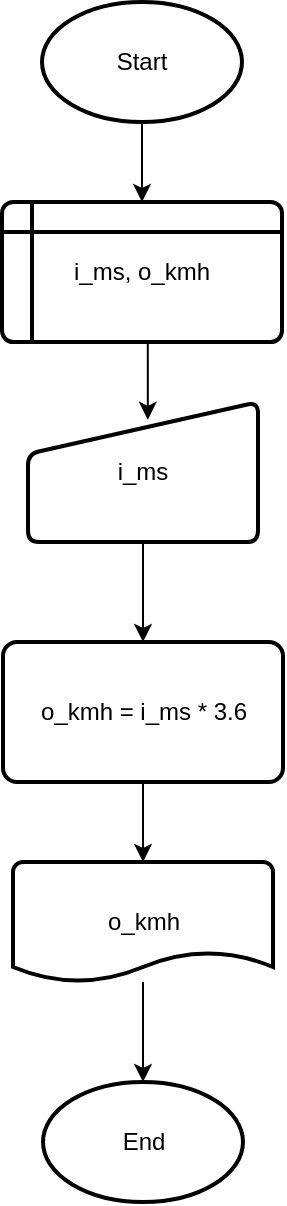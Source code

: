 <mxfile version="13.7.1" type="github" pages="2">
  <diagram id="Gn3W8NAmpp5CMkqMtvBZ" name="Flux">
    <mxGraphModel dx="1185" dy="662" grid="1" gridSize="10" guides="1" tooltips="1" connect="1" arrows="1" fold="1" page="1" pageScale="1" pageWidth="850" pageHeight="1100" math="0" shadow="0">
      <root>
        <mxCell id="0" />
        <mxCell id="1" parent="0" />
        <mxCell id="mDeWALazk-HjdPuWJcNi-10" style="edgeStyle=orthogonalEdgeStyle;rounded=0;orthogonalLoop=1;jettySize=auto;html=1;exitX=0.5;exitY=1;exitDx=0;exitDy=0;exitPerimeter=0;entryX=0.5;entryY=0;entryDx=0;entryDy=0;" edge="1" parent="1" source="mDeWALazk-HjdPuWJcNi-2" target="mDeWALazk-HjdPuWJcNi-3">
          <mxGeometry relative="1" as="geometry" />
        </mxCell>
        <mxCell id="mDeWALazk-HjdPuWJcNi-2" value="Start" style="strokeWidth=2;html=1;shape=mxgraph.flowchart.start_1;whiteSpace=wrap;" vertex="1" parent="1">
          <mxGeometry x="375" y="30" width="100" height="60" as="geometry" />
        </mxCell>
        <mxCell id="mDeWALazk-HjdPuWJcNi-13" style="edgeStyle=orthogonalEdgeStyle;rounded=0;orthogonalLoop=1;jettySize=auto;html=1;exitX=0.5;exitY=1;exitDx=0;exitDy=0;entryX=0.521;entryY=0.127;entryDx=0;entryDy=0;entryPerimeter=0;" edge="1" parent="1" source="mDeWALazk-HjdPuWJcNi-3" target="mDeWALazk-HjdPuWJcNi-4">
          <mxGeometry relative="1" as="geometry" />
        </mxCell>
        <mxCell id="mDeWALazk-HjdPuWJcNi-3" value="i_ms, o_kmh" style="shape=internalStorage;whiteSpace=wrap;html=1;dx=15;dy=15;rounded=1;arcSize=8;strokeWidth=2;align=center;" vertex="1" parent="1">
          <mxGeometry x="355" y="130" width="140" height="70" as="geometry" />
        </mxCell>
        <mxCell id="mDeWALazk-HjdPuWJcNi-14" style="edgeStyle=orthogonalEdgeStyle;rounded=0;orthogonalLoop=1;jettySize=auto;html=1;exitX=0.5;exitY=1;exitDx=0;exitDy=0;entryX=0.5;entryY=0;entryDx=0;entryDy=0;" edge="1" parent="1" source="mDeWALazk-HjdPuWJcNi-4" target="mDeWALazk-HjdPuWJcNi-5">
          <mxGeometry relative="1" as="geometry" />
        </mxCell>
        <mxCell id="mDeWALazk-HjdPuWJcNi-4" value="i_ms" style="html=1;strokeWidth=2;shape=manualInput;whiteSpace=wrap;rounded=1;size=26;arcSize=11;align=center;" vertex="1" parent="1">
          <mxGeometry x="368" y="230" width="115" height="70" as="geometry" />
        </mxCell>
        <mxCell id="mDeWALazk-HjdPuWJcNi-15" style="edgeStyle=orthogonalEdgeStyle;rounded=0;orthogonalLoop=1;jettySize=auto;html=1;exitX=0.5;exitY=1;exitDx=0;exitDy=0;entryX=0.5;entryY=0;entryDx=0;entryDy=0;entryPerimeter=0;" edge="1" parent="1" source="mDeWALazk-HjdPuWJcNi-5" target="mDeWALazk-HjdPuWJcNi-6">
          <mxGeometry relative="1" as="geometry" />
        </mxCell>
        <mxCell id="mDeWALazk-HjdPuWJcNi-5" value="o_kmh = i_ms * 3.6" style="rounded=1;whiteSpace=wrap;html=1;absoluteArcSize=1;arcSize=14;strokeWidth=2;align=center;" vertex="1" parent="1">
          <mxGeometry x="355.5" y="350" width="140" height="70" as="geometry" />
        </mxCell>
        <mxCell id="mDeWALazk-HjdPuWJcNi-16" style="edgeStyle=orthogonalEdgeStyle;rounded=0;orthogonalLoop=1;jettySize=auto;html=1;entryX=0.5;entryY=0;entryDx=0;entryDy=0;entryPerimeter=0;" edge="1" parent="1" source="mDeWALazk-HjdPuWJcNi-6" target="mDeWALazk-HjdPuWJcNi-7">
          <mxGeometry relative="1" as="geometry" />
        </mxCell>
        <mxCell id="mDeWALazk-HjdPuWJcNi-6" value="o_kmh" style="strokeWidth=2;html=1;shape=mxgraph.flowchart.document2;whiteSpace=wrap;size=0.25;align=center;" vertex="1" parent="1">
          <mxGeometry x="360.5" y="460" width="130" height="60" as="geometry" />
        </mxCell>
        <mxCell id="mDeWALazk-HjdPuWJcNi-7" value="End" style="strokeWidth=2;html=1;shape=mxgraph.flowchart.start_1;whiteSpace=wrap;align=center;" vertex="1" parent="1">
          <mxGeometry x="375.5" y="570" width="100" height="60" as="geometry" />
        </mxCell>
      </root>
    </mxGraphModel>
  </diagram>
  <diagram id="vcQqc78W-bbyvsC5Jr0C" name="Table Test">
    <mxGraphModel dx="1422" dy="794" grid="1" gridSize="10" guides="1" tooltips="1" connect="1" arrows="1" fold="1" page="1" pageScale="1" pageWidth="850" pageHeight="1100" math="0" shadow="0">
      <root>
        <mxCell id="P1q2YH49xZLaBKJA2wRL-0" />
        <mxCell id="P1q2YH49xZLaBKJA2wRL-1" parent="P1q2YH49xZLaBKJA2wRL-0" />
        <mxCell id="5mCAxWr-95BhsiWNWuK7-0" value="" style="shape=table;html=1;whiteSpace=wrap;startSize=0;container=1;collapsible=0;childLayout=tableLayout;" vertex="1" parent="P1q2YH49xZLaBKJA2wRL-1">
          <mxGeometry x="60" y="210" width="730" height="200" as="geometry" />
        </mxCell>
        <mxCell id="5mCAxWr-95BhsiWNWuK7-1" value="" style="shape=partialRectangle;html=1;whiteSpace=wrap;collapsible=0;dropTarget=0;pointerEvents=0;fillColor=none;top=0;left=0;bottom=0;right=0;points=[[0,0.5],[1,0.5]];portConstraint=eastwest;" vertex="1" parent="5mCAxWr-95BhsiWNWuK7-0">
          <mxGeometry width="730" height="50" as="geometry" />
        </mxCell>
        <mxCell id="5mCAxWr-95BhsiWNWuK7-2" value="Process" style="shape=partialRectangle;html=1;whiteSpace=wrap;connectable=0;overflow=hidden;fillColor=none;top=0;left=0;bottom=0;right=0;" vertex="1" parent="5mCAxWr-95BhsiWNWuK7-1">
          <mxGeometry width="183" height="50" as="geometry" />
        </mxCell>
        <mxCell id="5mCAxWr-95BhsiWNWuK7-3" value="i_ms" style="shape=partialRectangle;html=1;whiteSpace=wrap;connectable=0;overflow=hidden;fillColor=none;top=0;left=0;bottom=0;right=0;" vertex="1" parent="5mCAxWr-95BhsiWNWuK7-1">
          <mxGeometry x="183" width="182" height="50" as="geometry" />
        </mxCell>
        <mxCell id="5mCAxWr-95BhsiWNWuK7-4" value="o_kmh" style="shape=partialRectangle;html=1;whiteSpace=wrap;connectable=0;overflow=hidden;fillColor=none;top=0;left=0;bottom=0;right=0;" vertex="1" parent="5mCAxWr-95BhsiWNWuK7-1">
          <mxGeometry x="365" width="183" height="50" as="geometry" />
        </mxCell>
        <mxCell id="5mCAxWr-95BhsiWNWuK7-5" value="End" style="shape=partialRectangle;html=1;whiteSpace=wrap;connectable=0;overflow=hidden;fillColor=none;top=0;left=0;bottom=0;right=0;" vertex="1" parent="5mCAxWr-95BhsiWNWuK7-1">
          <mxGeometry x="548" width="182" height="50" as="geometry" />
        </mxCell>
        <mxCell id="5mCAxWr-95BhsiWNWuK7-6" value="" style="shape=partialRectangle;html=1;whiteSpace=wrap;collapsible=0;dropTarget=0;pointerEvents=0;fillColor=none;top=0;left=0;bottom=0;right=0;points=[[0,0.5],[1,0.5]];portConstraint=eastwest;" vertex="1" parent="5mCAxWr-95BhsiWNWuK7-0">
          <mxGeometry y="50" width="730" height="50" as="geometry" />
        </mxCell>
        <mxCell id="5mCAxWr-95BhsiWNWuK7-7" value="1" style="shape=partialRectangle;html=1;whiteSpace=wrap;connectable=0;overflow=hidden;fillColor=none;top=0;left=0;bottom=0;right=0;" vertex="1" parent="5mCAxWr-95BhsiWNWuK7-6">
          <mxGeometry width="183" height="50" as="geometry" />
        </mxCell>
        <mxCell id="5mCAxWr-95BhsiWNWuK7-8" value="{5}" style="shape=partialRectangle;html=1;whiteSpace=wrap;connectable=0;overflow=hidden;fillColor=none;top=0;left=0;bottom=0;right=0;" vertex="1" parent="5mCAxWr-95BhsiWNWuK7-6">
          <mxGeometry x="183" width="182" height="50" as="geometry" />
        </mxCell>
        <mxCell id="5mCAxWr-95BhsiWNWuK7-9" value="" style="shape=partialRectangle;html=1;whiteSpace=wrap;connectable=0;overflow=hidden;fillColor=none;top=0;left=0;bottom=0;right=0;" vertex="1" parent="5mCAxWr-95BhsiWNWuK7-6">
          <mxGeometry x="365" width="183" height="50" as="geometry" />
        </mxCell>
        <mxCell id="5mCAxWr-95BhsiWNWuK7-10" value="" style="shape=partialRectangle;html=1;whiteSpace=wrap;connectable=0;overflow=hidden;fillColor=none;top=0;left=0;bottom=0;right=0;" vertex="1" parent="5mCAxWr-95BhsiWNWuK7-6">
          <mxGeometry x="548" width="182" height="50" as="geometry" />
        </mxCell>
        <mxCell id="5mCAxWr-95BhsiWNWuK7-11" value="" style="shape=partialRectangle;html=1;whiteSpace=wrap;collapsible=0;dropTarget=0;pointerEvents=0;fillColor=none;top=0;left=0;bottom=0;right=0;points=[[0,0.5],[1,0.5]];portConstraint=eastwest;" vertex="1" parent="5mCAxWr-95BhsiWNWuK7-0">
          <mxGeometry y="100" width="730" height="50" as="geometry" />
        </mxCell>
        <mxCell id="5mCAxWr-95BhsiWNWuK7-12" value="2" style="shape=partialRectangle;html=1;whiteSpace=wrap;connectable=0;overflow=hidden;fillColor=none;top=0;left=0;bottom=0;right=0;" vertex="1" parent="5mCAxWr-95BhsiWNWuK7-11">
          <mxGeometry width="183" height="50" as="geometry" />
        </mxCell>
        <mxCell id="5mCAxWr-95BhsiWNWuK7-13" value="5" style="shape=partialRectangle;html=1;whiteSpace=wrap;connectable=0;overflow=hidden;fillColor=none;top=0;left=0;bottom=0;right=0;" vertex="1" parent="5mCAxWr-95BhsiWNWuK7-11">
          <mxGeometry x="183" width="182" height="50" as="geometry" />
        </mxCell>
        <mxCell id="5mCAxWr-95BhsiWNWuK7-14" value="= 5 * 3.6 = 18" style="shape=partialRectangle;html=1;whiteSpace=wrap;connectable=0;overflow=hidden;fillColor=none;top=0;left=0;bottom=0;right=0;" vertex="1" parent="5mCAxWr-95BhsiWNWuK7-11">
          <mxGeometry x="365" width="183" height="50" as="geometry" />
        </mxCell>
        <mxCell id="5mCAxWr-95BhsiWNWuK7-15" value="" style="shape=partialRectangle;html=1;whiteSpace=wrap;connectable=0;overflow=hidden;fillColor=none;top=0;left=0;bottom=0;right=0;" vertex="1" parent="5mCAxWr-95BhsiWNWuK7-11">
          <mxGeometry x="548" width="182" height="50" as="geometry" />
        </mxCell>
        <mxCell id="5mCAxWr-95BhsiWNWuK7-16" value="" style="shape=partialRectangle;html=1;whiteSpace=wrap;collapsible=0;dropTarget=0;pointerEvents=0;fillColor=none;top=0;left=0;bottom=0;right=0;points=[[0,0.5],[1,0.5]];portConstraint=eastwest;" vertex="1" parent="5mCAxWr-95BhsiWNWuK7-0">
          <mxGeometry y="150" width="730" height="50" as="geometry" />
        </mxCell>
        <mxCell id="5mCAxWr-95BhsiWNWuK7-17" value="3" style="shape=partialRectangle;html=1;whiteSpace=wrap;connectable=0;overflow=hidden;fillColor=none;top=0;left=0;bottom=0;right=0;" vertex="1" parent="5mCAxWr-95BhsiWNWuK7-16">
          <mxGeometry width="183" height="50" as="geometry" />
        </mxCell>
        <mxCell id="5mCAxWr-95BhsiWNWuK7-18" value="5" style="shape=partialRectangle;html=1;whiteSpace=wrap;connectable=0;overflow=hidden;fillColor=none;top=0;left=0;bottom=0;right=0;" vertex="1" parent="5mCAxWr-95BhsiWNWuK7-16">
          <mxGeometry x="183" width="182" height="50" as="geometry" />
        </mxCell>
        <mxCell id="5mCAxWr-95BhsiWNWuK7-19" value="" style="shape=partialRectangle;html=1;whiteSpace=wrap;connectable=0;overflow=hidden;fillColor=none;top=0;left=0;bottom=0;right=0;" vertex="1" parent="5mCAxWr-95BhsiWNWuK7-16">
          <mxGeometry x="365" width="183" height="50" as="geometry" />
        </mxCell>
        <mxCell id="5mCAxWr-95BhsiWNWuK7-20" value="18" style="shape=partialRectangle;html=1;whiteSpace=wrap;connectable=0;overflow=hidden;fillColor=none;top=0;left=0;bottom=0;right=0;" vertex="1" parent="5mCAxWr-95BhsiWNWuK7-16">
          <mxGeometry x="548" width="182" height="50" as="geometry" />
        </mxCell>
        <mxCell id="e7fPm0CZFGp6FOft-YIP-0" value="= 5 * 3.6 = 18" style="shape=partialRectangle;html=1;whiteSpace=wrap;connectable=0;overflow=hidden;fillColor=none;top=0;left=0;bottom=0;right=0;" vertex="1" parent="P1q2YH49xZLaBKJA2wRL-1">
          <mxGeometry x="425" y="360" width="183" height="50" as="geometry" />
        </mxCell>
      </root>
    </mxGraphModel>
  </diagram>
</mxfile>
